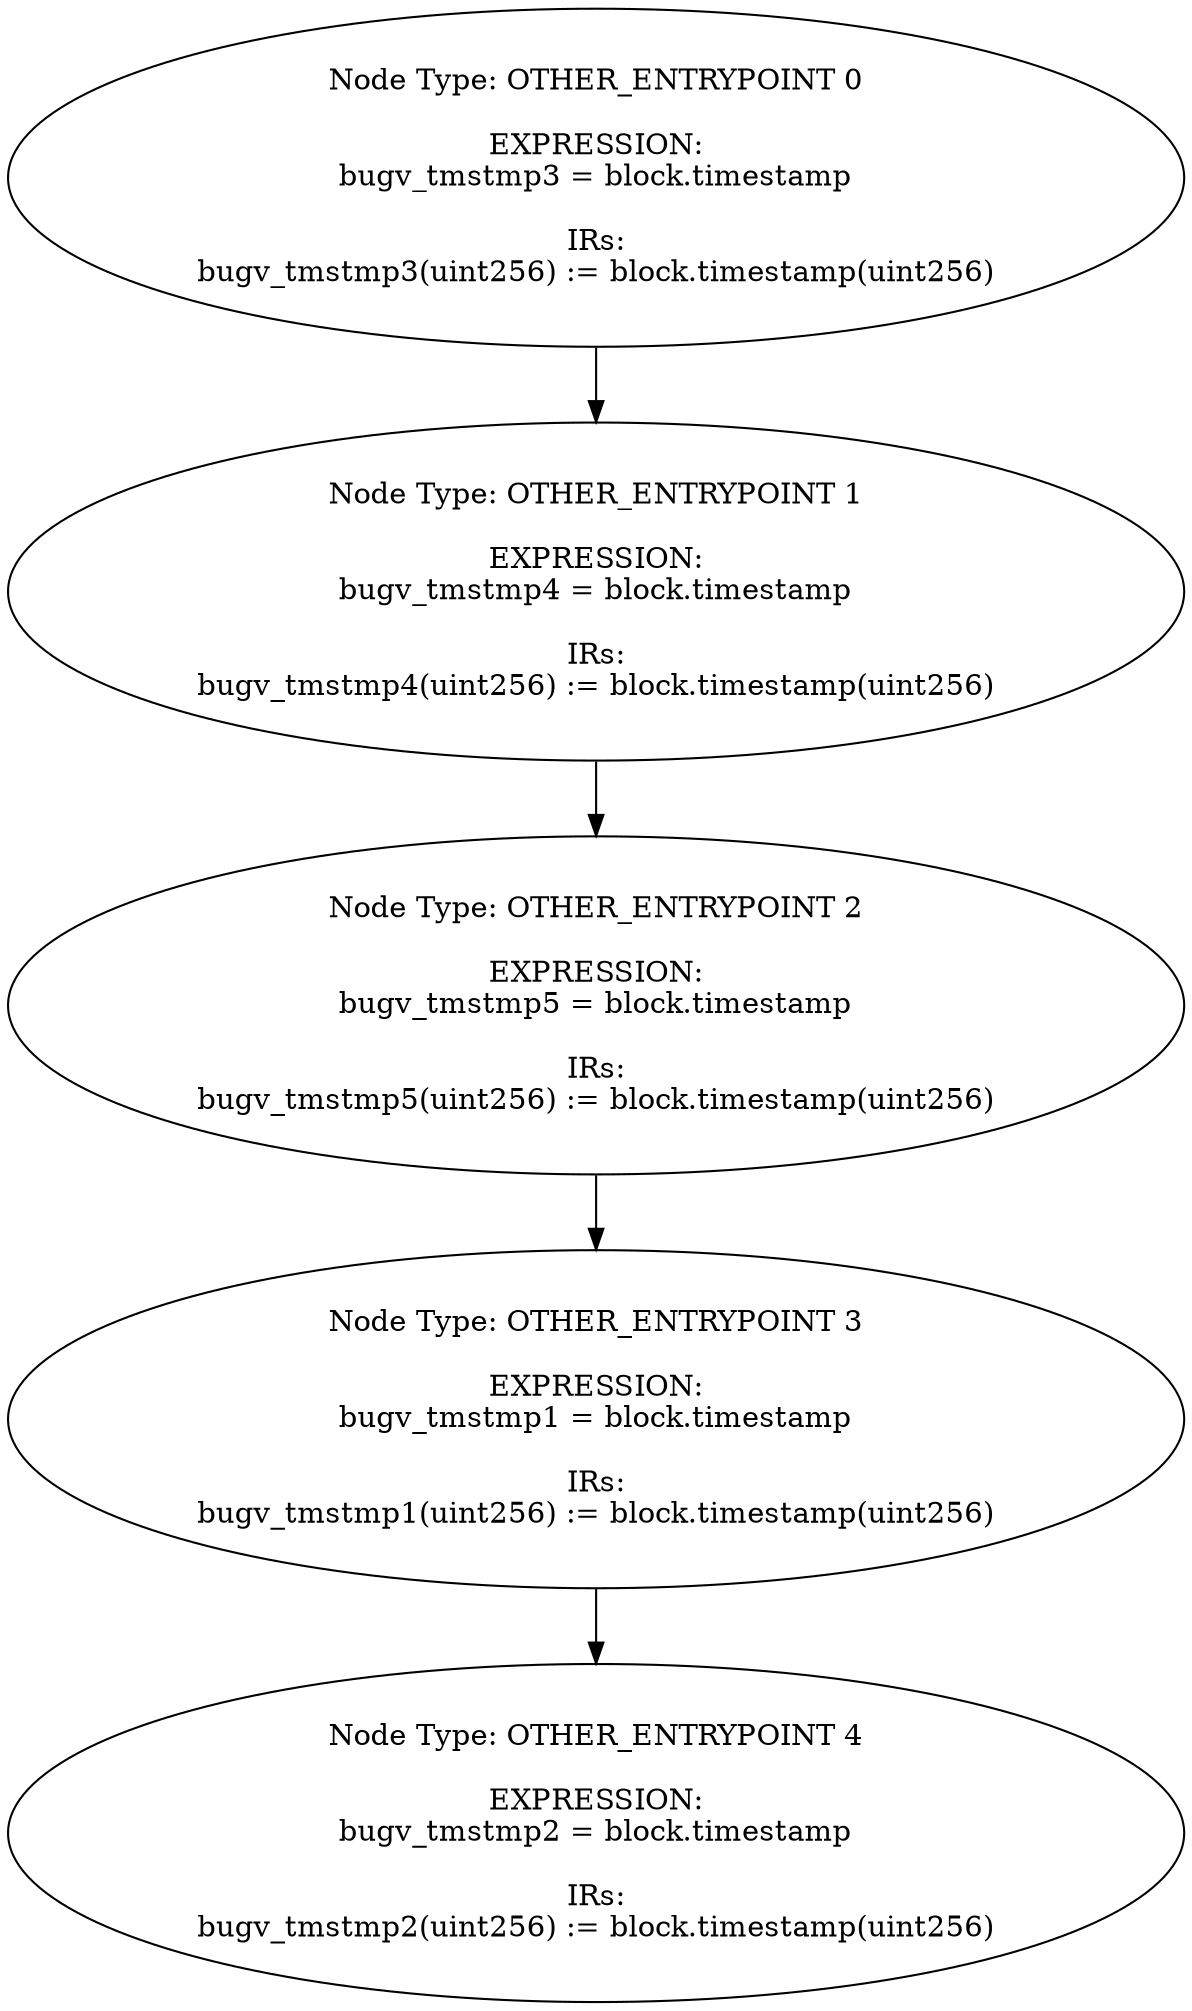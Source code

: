 digraph{
0[label="Node Type: OTHER_ENTRYPOINT 0

EXPRESSION:
bugv_tmstmp3 = block.timestamp

IRs:
bugv_tmstmp3(uint256) := block.timestamp(uint256)"];
0->1;
1[label="Node Type: OTHER_ENTRYPOINT 1

EXPRESSION:
bugv_tmstmp4 = block.timestamp

IRs:
bugv_tmstmp4(uint256) := block.timestamp(uint256)"];
1->2;
2[label="Node Type: OTHER_ENTRYPOINT 2

EXPRESSION:
bugv_tmstmp5 = block.timestamp

IRs:
bugv_tmstmp5(uint256) := block.timestamp(uint256)"];
2->3;
3[label="Node Type: OTHER_ENTRYPOINT 3

EXPRESSION:
bugv_tmstmp1 = block.timestamp

IRs:
bugv_tmstmp1(uint256) := block.timestamp(uint256)"];
3->4;
4[label="Node Type: OTHER_ENTRYPOINT 4

EXPRESSION:
bugv_tmstmp2 = block.timestamp

IRs:
bugv_tmstmp2(uint256) := block.timestamp(uint256)"];
}
